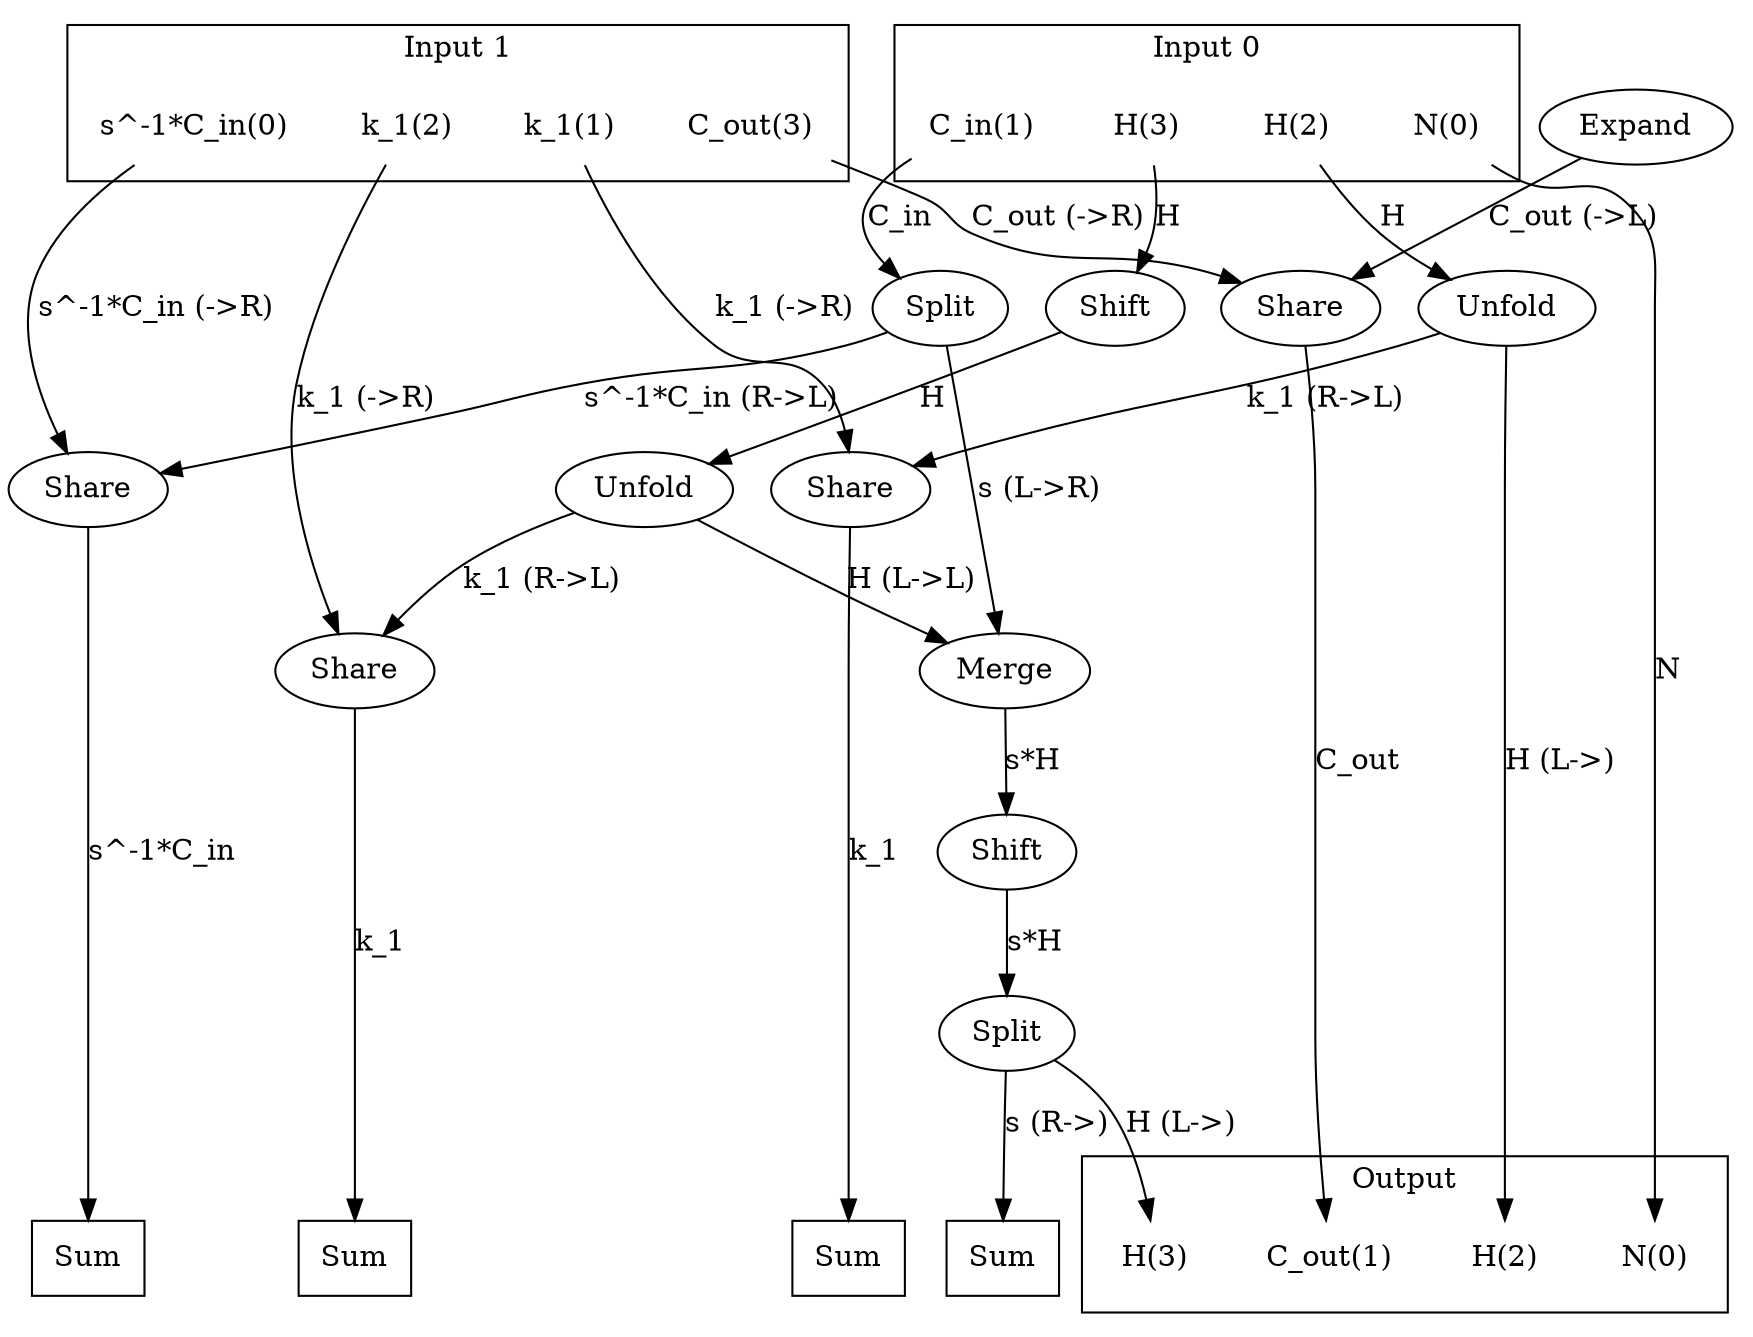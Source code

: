 digraph kernel_generated {
newrank = true;
op_0x55a308d94ec0 [label="Split"];
op_0x55a3093b8700 [label="Share"];
op_0x55a3093b87f0 [label="Share"];
op_0x55a3093b8890 [label="Share"];
op_0x55a3093b8c98 [label="Expand"];
op_0x55a3093b96f0 [label="Shift"];
op_0x55a3093b9780 [label="Shift"];
op_0x55a3093bb6c0 [label="Merge"];
op_0x55a3093bb8c0 [label="Unfold"];
op_0x55a3093bba00 [label="Unfold"];
op_0x55a3093bde00 [label="Split"];
op_0x55a3093ce470 [label="Share"];
reduce_0x7effd8002ce8 [label="Sum", shape=box];
reduce_0x7effd8001a98 [label="Sum", shape=box];
reduce_0x7effd8001ab0 [label="Sum", shape=box];
reduce_0x7effd8005640 [label="Sum", shape=box];
subgraph cluster_out {
label = "Output";
out_0 [label="N(0)", shape=none];
out_1 [label="C_out(1)", shape=none];
out_2 [label="H(2)", shape=none];
out_3 [label="H(3)", shape=none];
}
{ rank = same;
reduce_0x7effd8002ce8;
reduce_0x7effd8001a98;
reduce_0x7effd8001ab0;
reduce_0x7effd8005640;
out_0;
out_1;
out_2;
out_3;
}
subgraph cluster_in_0 {
label = "Input 0";
in_0_0 [label="N(0)", shape=none];
in_0_1 [label="C_in(1)", shape=none];
in_0_2 [label="H(2)", shape=none];
in_0_3 [label="H(3)", shape=none];
}
subgraph cluster_in_1 {
label = "Input 1";
in_1_0 [label="s^-1*C_in(0)", shape=none];
in_1_1 [label="k_1(1)", shape=none];
in_1_2 [label="k_1(2)", shape=none];
in_1_3 [label="C_out(3)", shape=none];
}
{ rank = same;
in_0_0;
in_0_1;
in_0_2;
in_0_3;
in_1_0;
in_1_1;
in_1_2;
in_1_3;
}
in_0_0 -> out_0 [label="N"];
in_0_1 -> op_0x55a308d94ec0 [label="C_in"];
in_0_2 -> op_0x55a3093bb8c0 [label="H"];
in_0_3 -> op_0x55a3093b9780 [label="H"];
in_1_0 -> op_0x55a3093ce470 [label="s^-1*C_in (->R)"];
in_1_1 -> op_0x55a3093b87f0 [label="k_1 (->R)"];
in_1_2 -> op_0x55a3093b8890 [label="k_1 (->R)"];
in_1_3 -> op_0x55a3093b8700 [label="C_out (->R)"];
op_0x55a3093b8700 -> out_1 [label="C_out"];
op_0x55a3093bb8c0 -> out_2 [label="H (L->)"];
op_0x55a3093bde00 -> out_3 [label="H (L->)"];
op_0x55a3093b8c98 -> op_0x55a3093b8700 [label="C_out (->L)"];
op_0x55a3093bb8c0 -> op_0x55a3093b87f0 [label="k_1 (R->L)"];
op_0x55a3093bba00 -> op_0x55a3093b8890 [label="k_1 (R->L)"];
op_0x55a3093bb6c0 -> op_0x55a3093b96f0 [label="s*H"];
op_0x55a3093bba00 -> op_0x55a3093bb6c0 [label="H (L->L)"];
op_0x55a308d94ec0 -> op_0x55a3093bb6c0 [label="s (L->R)"];
op_0x55a3093b9780 -> op_0x55a3093bba00 [label="H"];
op_0x55a3093b96f0 -> op_0x55a3093bde00 [label="s*H"];
op_0x55a308d94ec0 -> op_0x55a3093ce470 [label="s^-1*C_in (R->L)"];
op_0x55a3093b87f0 -> reduce_0x7effd8001a98 [label="k_1"];
op_0x55a3093b8890 -> reduce_0x7effd8001ab0 [label="k_1"];
op_0x55a3093bde00 -> reduce_0x7effd8002ce8 [label="s (R->)"];
op_0x55a3093ce470 -> reduce_0x7effd8005640 [label="s^-1*C_in"];
}
